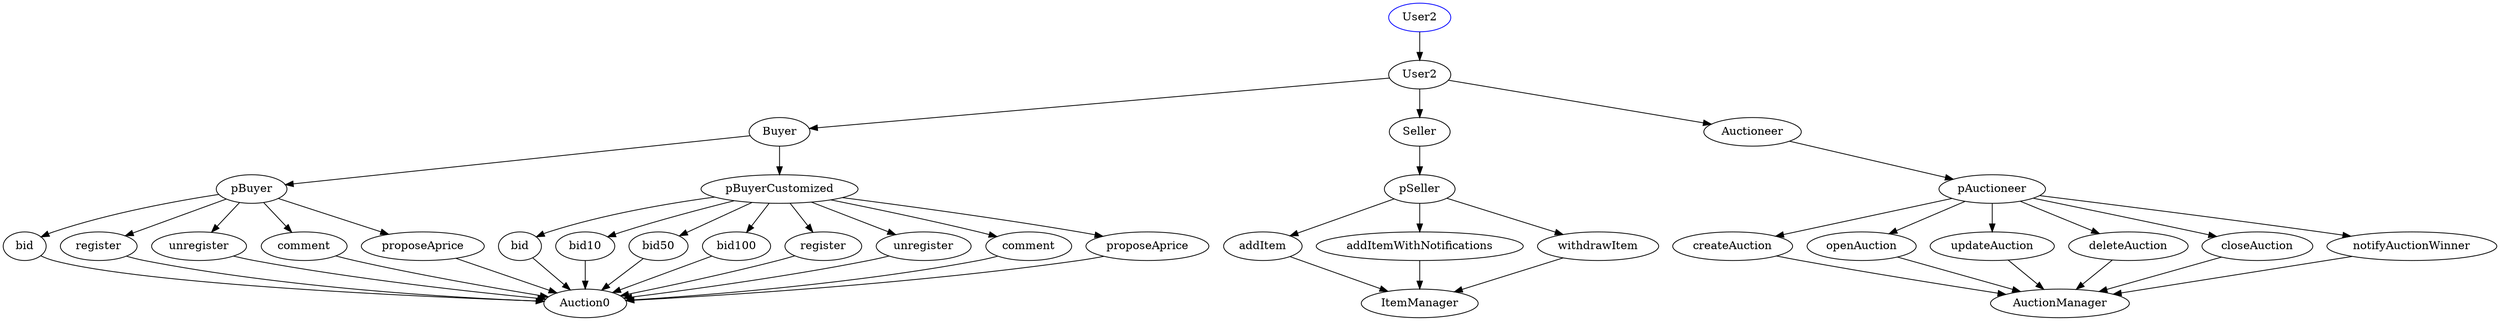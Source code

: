 digraph G { 
User2 [color=blue shape=ellipse style=solid label=User2  ];
User2User2 [color=black shape=ellipse style=solid label=User2  ];
User2Buyer [color=black shape=ellipse style=solid label=Buyer  ];
User2pBuyer [color=black shape=ellipse style=solid label=pBuyer  ];
User2Auction0 [color=black shape=ellipse style=solid label=Auction0  ];
User2Auction0 [color=black shape=ellipse style=solid label=Auction0  ];
User2Auction0 [color=black shape=ellipse style=solid label=Auction0  ];
User2Auction0 [color=black shape=ellipse style=solid label=Auction0  ];
User2Auction0 [color=black shape=ellipse style=solid label=Auction0  ];
User2pBuyerCustomized [color=black shape=ellipse style=solid label=pBuyerCustomized  ];
User2Auction0 [color=black shape=ellipse style=solid label=Auction0  ];
User2Auction0 [color=black shape=ellipse style=solid label=Auction0  ];
User2Auction0 [color=black shape=ellipse style=solid label=Auction0  ];
User2Auction0 [color=black shape=ellipse style=solid label=Auction0  ];
User2Auction0 [color=black shape=ellipse style=solid label=Auction0  ];
User2Auction0 [color=black shape=ellipse style=solid label=Auction0  ];
User2Auction0 [color=black shape=ellipse style=solid label=Auction0  ];
User2Auction0 [color=black shape=ellipse style=solid label=Auction0  ];
User2Seller [color=black shape=ellipse style=solid label=Seller  ];
User2pSeller [color=black shape=ellipse style=solid label=pSeller  ];
User2ItemManager [color=black shape=ellipse style=solid label=ItemManager  ];
User2ItemManager [color=black shape=ellipse style=solid label=ItemManager  ];
User2ItemManager [color=black shape=ellipse style=solid label=ItemManager  ];
User2Auctioneer [color=black shape=ellipse style=solid label=Auctioneer  ];
User2pAuctioneer [color=black shape=ellipse style=solid label=pAuctioneer  ];
User2AuctionManager [color=black shape=ellipse style=solid label=AuctionManager  ];
User2AuctionManager [color=black shape=ellipse style=solid label=AuctionManager  ];
User2AuctionManager [color=black shape=ellipse style=solid label=AuctionManager  ];
User2AuctionManager [color=black shape=ellipse style=solid label=AuctionManager  ];
User2AuctionManager [color=black shape=ellipse style=solid label=AuctionManager  ];
User2AuctionManager [color=black shape=ellipse style=solid label=AuctionManager  ];
User2pBuyerbid [color=black shape=ellipse style=solid label=bid  ];
User2pBuyerregister [color=black shape=ellipse style=solid label=register  ];
User2pBuyerunregister [color=black shape=ellipse style=solid label=unregister  ];
User2pBuyercomment [color=black shape=ellipse style=solid label=comment  ];
User2pBuyerproposeAprice [color=black shape=ellipse style=solid label=proposeAprice  ];
User2pBuyerCustomizedbid [color=black shape=ellipse style=solid label=bid  ];
User2pBuyerCustomizedbid10 [color=black shape=ellipse style=solid label=bid10  ];
User2pBuyerCustomizedbid50 [color=black shape=ellipse style=solid label=bid50  ];
User2pBuyerCustomizedbid100 [color=black shape=ellipse style=solid label=bid100  ];
User2pBuyerCustomizedregister [color=black shape=ellipse style=solid label=register  ];
User2pBuyerCustomizedunregister [color=black shape=ellipse style=solid label=unregister  ];
User2pBuyerCustomizedcomment [color=black shape=ellipse style=solid label=comment  ];
User2pBuyerCustomizedproposeAprice [color=black shape=ellipse style=solid label=proposeAprice  ];
User2pSelleraddItem [color=black shape=ellipse style=solid label=addItem  ];
User2pSelleraddItemWithNotifications [color=black shape=ellipse style=solid label=addItemWithNotifications  ];
User2pSellerwithdrawItem [color=black shape=ellipse style=solid label=withdrawItem  ];
User2pAuctioneercreateAuction [color=black shape=ellipse style=solid label=createAuction  ];
User2pAuctioneeropenAuction [color=black shape=ellipse style=solid label=openAuction  ];
User2pAuctioneerupdateAuction [color=black shape=ellipse style=solid label=updateAuction  ];
User2pAuctioneerdeleteAuction [color=black shape=ellipse style=solid label=deleteAuction  ];
User2pAuctioneercloseAuction [color=black shape=ellipse style=solid label=closeAuction  ];
User2pAuctioneernotifyAuctionWinner [color=black shape=ellipse style=solid label=notifyAuctionWinner  ];
User2 -> User2User2[constraint=true color=black style=solid];
User2User2 -> User2Buyer[constraint=true color=black style=solid];
User2User2 -> User2Seller[constraint=true color=black style=solid];
User2User2 -> User2Auctioneer[constraint=true color=black style=solid];
User2Buyer -> User2pBuyer[constraint=true color=black style=solid];
User2Buyer -> User2pBuyerCustomized[constraint=true color=black style=solid];
User2pBuyer -> User2pBuyerbid[constraint=true color=black style=solid];
User2pBuyer -> User2pBuyerregister[constraint=true color=black style=solid];
User2pBuyer -> User2pBuyerunregister[constraint=true color=black style=solid];
User2pBuyer -> User2pBuyercomment[constraint=true color=black style=solid];
User2pBuyer -> User2pBuyerproposeAprice[constraint=true color=black style=solid];
User2pBuyerbid -> User2Auction0[constraint=true color=black style=solid];
User2pBuyerregister -> User2Auction0[constraint=true color=black style=solid];
User2pBuyerunregister -> User2Auction0[constraint=true color=black style=solid];
User2pBuyercomment -> User2Auction0[constraint=true color=black style=solid];
User2pBuyerproposeAprice -> User2Auction0[constraint=true color=black style=solid];
User2pBuyerCustomized -> User2pBuyerCustomizedbid[constraint=true color=black style=solid];
User2pBuyerCustomized -> User2pBuyerCustomizedbid10[constraint=true color=black style=solid];
User2pBuyerCustomized -> User2pBuyerCustomizedbid50[constraint=true color=black style=solid];
User2pBuyerCustomized -> User2pBuyerCustomizedbid100[constraint=true color=black style=solid];
User2pBuyerCustomized -> User2pBuyerCustomizedregister[constraint=true color=black style=solid];
User2pBuyerCustomized -> User2pBuyerCustomizedunregister[constraint=true color=black style=solid];
User2pBuyerCustomized -> User2pBuyerCustomizedcomment[constraint=true color=black style=solid];
User2pBuyerCustomized -> User2pBuyerCustomizedproposeAprice[constraint=true color=black style=solid];
User2pBuyerCustomizedbid -> User2Auction0[constraint=true color=black style=solid];
User2pBuyerCustomizedbid10 -> User2Auction0[constraint=true color=black style=solid];
User2pBuyerCustomizedbid50 -> User2Auction0[constraint=true color=black style=solid];
User2pBuyerCustomizedbid100 -> User2Auction0[constraint=true color=black style=solid];
User2pBuyerCustomizedregister -> User2Auction0[constraint=true color=black style=solid];
User2pBuyerCustomizedunregister -> User2Auction0[constraint=true color=black style=solid];
User2pBuyerCustomizedcomment -> User2Auction0[constraint=true color=black style=solid];
User2pBuyerCustomizedproposeAprice -> User2Auction0[constraint=true color=black style=solid];
User2Seller -> User2pSeller[constraint=true color=black style=solid];
User2pSeller -> User2pSelleraddItem[constraint=true color=black style=solid];
User2pSeller -> User2pSelleraddItemWithNotifications[constraint=true color=black style=solid];
User2pSeller -> User2pSellerwithdrawItem[constraint=true color=black style=solid];
User2pSelleraddItem -> User2ItemManager[constraint=true color=black style=solid];
User2pSelleraddItemWithNotifications -> User2ItemManager[constraint=true color=black style=solid];
User2pSellerwithdrawItem -> User2ItemManager[constraint=true color=black style=solid];
User2Auctioneer -> User2pAuctioneer[constraint=true color=black style=solid];
User2pAuctioneer -> User2pAuctioneercreateAuction[constraint=true color=black style=solid];
User2pAuctioneer -> User2pAuctioneeropenAuction[constraint=true color=black style=solid];
User2pAuctioneer -> User2pAuctioneerupdateAuction[constraint=true color=black style=solid];
User2pAuctioneer -> User2pAuctioneerdeleteAuction[constraint=true color=black style=solid];
User2pAuctioneer -> User2pAuctioneercloseAuction[constraint=true color=black style=solid];
User2pAuctioneer -> User2pAuctioneernotifyAuctionWinner[constraint=true color=black style=solid];
User2pAuctioneercreateAuction -> User2AuctionManager[constraint=true color=black style=solid];
User2pAuctioneeropenAuction -> User2AuctionManager[constraint=true color=black style=solid];
User2pAuctioneerupdateAuction -> User2AuctionManager[constraint=true color=black style=solid];
User2pAuctioneerdeleteAuction -> User2AuctionManager[constraint=true color=black style=solid];
User2pAuctioneercloseAuction -> User2AuctionManager[constraint=true color=black style=solid];
User2pAuctioneernotifyAuctionWinner -> User2AuctionManager[constraint=true color=black style=solid];
}